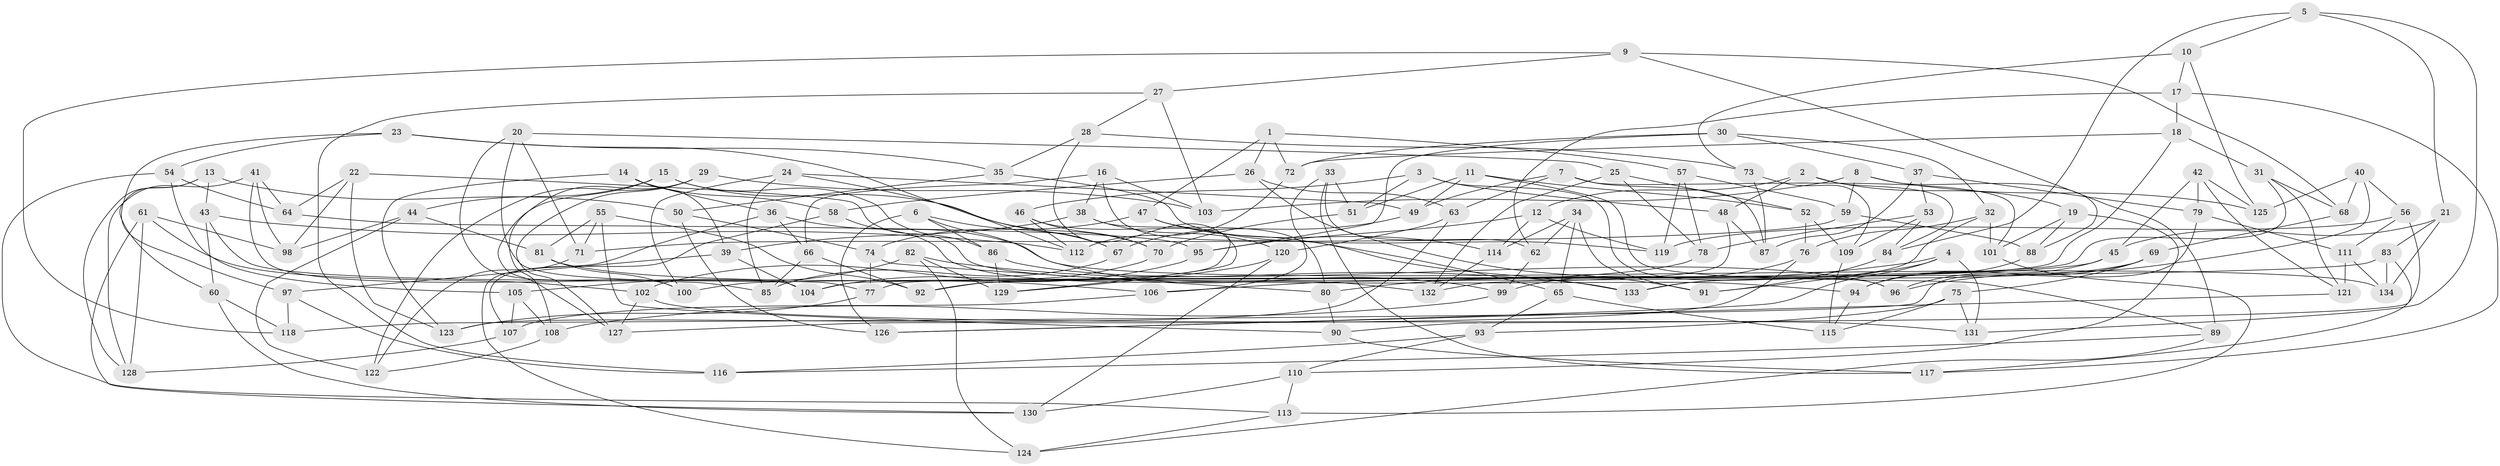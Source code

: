 // coarse degree distribution, {14: 0.014925373134328358, 5: 0.05970149253731343, 4: 0.373134328358209, 10: 0.029850746268656716, 8: 0.13432835820895522, 7: 0.04477611940298507, 12: 0.029850746268656716, 6: 0.23880597014925373, 3: 0.05970149253731343, 9: 0.014925373134328358}
// Generated by graph-tools (version 1.1) at 2025/20/03/04/25 18:20:39]
// undirected, 134 vertices, 268 edges
graph export_dot {
graph [start="1"]
  node [color=gray90,style=filled];
  1;
  2;
  3;
  4;
  5;
  6;
  7;
  8;
  9;
  10;
  11;
  12;
  13;
  14;
  15;
  16;
  17;
  18;
  19;
  20;
  21;
  22;
  23;
  24;
  25;
  26;
  27;
  28;
  29;
  30;
  31;
  32;
  33;
  34;
  35;
  36;
  37;
  38;
  39;
  40;
  41;
  42;
  43;
  44;
  45;
  46;
  47;
  48;
  49;
  50;
  51;
  52;
  53;
  54;
  55;
  56;
  57;
  58;
  59;
  60;
  61;
  62;
  63;
  64;
  65;
  66;
  67;
  68;
  69;
  70;
  71;
  72;
  73;
  74;
  75;
  76;
  77;
  78;
  79;
  80;
  81;
  82;
  83;
  84;
  85;
  86;
  87;
  88;
  89;
  90;
  91;
  92;
  93;
  94;
  95;
  96;
  97;
  98;
  99;
  100;
  101;
  102;
  103;
  104;
  105;
  106;
  107;
  108;
  109;
  110;
  111;
  112;
  113;
  114;
  115;
  116;
  117;
  118;
  119;
  120;
  121;
  122;
  123;
  124;
  125;
  126;
  127;
  128;
  129;
  130;
  131;
  132;
  133;
  134;
  1 -- 47;
  1 -- 57;
  1 -- 72;
  1 -- 26;
  2 -- 12;
  2 -- 48;
  2 -- 19;
  2 -- 84;
  3 -- 96;
  3 -- 51;
  3 -- 46;
  3 -- 48;
  4 -- 126;
  4 -- 91;
  4 -- 80;
  4 -- 131;
  5 -- 131;
  5 -- 10;
  5 -- 21;
  5 -- 84;
  6 -- 67;
  6 -- 86;
  6 -- 126;
  6 -- 99;
  7 -- 63;
  7 -- 49;
  7 -- 101;
  7 -- 87;
  8 -- 125;
  8 -- 103;
  8 -- 59;
  8 -- 88;
  9 -- 89;
  9 -- 27;
  9 -- 118;
  9 -- 68;
  10 -- 125;
  10 -- 73;
  10 -- 17;
  11 -- 49;
  11 -- 52;
  11 -- 89;
  11 -- 51;
  12 -- 114;
  12 -- 95;
  12 -- 119;
  13 -- 50;
  13 -- 60;
  13 -- 43;
  13 -- 128;
  14 -- 58;
  14 -- 123;
  14 -- 36;
  14 -- 39;
  15 -- 127;
  15 -- 70;
  15 -- 44;
  15 -- 86;
  16 -- 133;
  16 -- 103;
  16 -- 38;
  16 -- 66;
  17 -- 117;
  17 -- 62;
  17 -- 18;
  18 -- 31;
  18 -- 104;
  18 -- 72;
  19 -- 110;
  19 -- 101;
  19 -- 88;
  20 -- 71;
  20 -- 25;
  20 -- 77;
  20 -- 100;
  21 -- 45;
  21 -- 83;
  21 -- 134;
  22 -- 94;
  22 -- 64;
  22 -- 98;
  22 -- 123;
  23 -- 35;
  23 -- 54;
  23 -- 112;
  23 -- 97;
  24 -- 100;
  24 -- 85;
  24 -- 49;
  24 -- 67;
  25 -- 78;
  25 -- 52;
  25 -- 132;
  26 -- 58;
  26 -- 63;
  26 -- 91;
  27 -- 116;
  27 -- 103;
  27 -- 28;
  28 -- 73;
  28 -- 129;
  28 -- 35;
  29 -- 127;
  29 -- 122;
  29 -- 108;
  29 -- 103;
  30 -- 95;
  30 -- 32;
  30 -- 37;
  30 -- 72;
  31 -- 68;
  31 -- 77;
  31 -- 121;
  32 -- 76;
  32 -- 133;
  32 -- 101;
  33 -- 62;
  33 -- 117;
  33 -- 106;
  33 -- 51;
  34 -- 114;
  34 -- 62;
  34 -- 91;
  34 -- 65;
  35 -- 119;
  35 -- 50;
  36 -- 124;
  36 -- 66;
  36 -- 134;
  37 -- 53;
  37 -- 79;
  37 -- 87;
  38 -- 120;
  38 -- 80;
  38 -- 39;
  39 -- 97;
  39 -- 104;
  40 -- 68;
  40 -- 125;
  40 -- 96;
  40 -- 56;
  41 -- 98;
  41 -- 64;
  41 -- 128;
  41 -- 104;
  42 -- 45;
  42 -- 121;
  42 -- 79;
  42 -- 125;
  43 -- 112;
  43 -- 60;
  43 -- 85;
  44 -- 122;
  44 -- 81;
  44 -- 98;
  45 -- 92;
  45 -- 96;
  46 -- 70;
  46 -- 92;
  46 -- 112;
  47 -- 74;
  47 -- 65;
  47 -- 114;
  48 -- 132;
  48 -- 87;
  49 -- 67;
  50 -- 126;
  50 -- 74;
  51 -- 70;
  52 -- 109;
  52 -- 76;
  53 -- 84;
  53 -- 109;
  53 -- 78;
  54 -- 105;
  54 -- 64;
  54 -- 113;
  55 -- 71;
  55 -- 81;
  55 -- 90;
  55 -- 92;
  56 -- 111;
  56 -- 119;
  56 -- 90;
  57 -- 119;
  57 -- 78;
  57 -- 59;
  58 -- 107;
  58 -- 132;
  59 -- 88;
  59 -- 71;
  60 -- 130;
  60 -- 118;
  61 -- 98;
  61 -- 102;
  61 -- 130;
  61 -- 128;
  62 -- 99;
  63 -- 123;
  63 -- 120;
  64 -- 95;
  65 -- 93;
  65 -- 115;
  66 -- 92;
  66 -- 85;
  67 -- 85;
  68 -- 69;
  69 -- 94;
  69 -- 75;
  69 -- 133;
  70 -- 104;
  71 -- 122;
  72 -- 112;
  73 -- 109;
  73 -- 87;
  74 -- 80;
  74 -- 77;
  75 -- 131;
  75 -- 93;
  75 -- 115;
  76 -- 127;
  76 -- 99;
  77 -- 123;
  78 -- 106;
  79 -- 111;
  79 -- 118;
  80 -- 90;
  81 -- 100;
  81 -- 106;
  82 -- 105;
  82 -- 124;
  82 -- 129;
  82 -- 133;
  83 -- 134;
  83 -- 100;
  83 -- 117;
  84 -- 91;
  86 -- 129;
  86 -- 96;
  88 -- 94;
  89 -- 116;
  89 -- 124;
  90 -- 117;
  93 -- 110;
  93 -- 116;
  94 -- 115;
  95 -- 102;
  97 -- 116;
  97 -- 118;
  99 -- 108;
  101 -- 113;
  102 -- 131;
  102 -- 127;
  105 -- 108;
  105 -- 107;
  106 -- 107;
  107 -- 128;
  108 -- 122;
  109 -- 115;
  110 -- 113;
  110 -- 130;
  111 -- 134;
  111 -- 121;
  113 -- 124;
  114 -- 132;
  120 -- 130;
  120 -- 129;
  121 -- 126;
}
